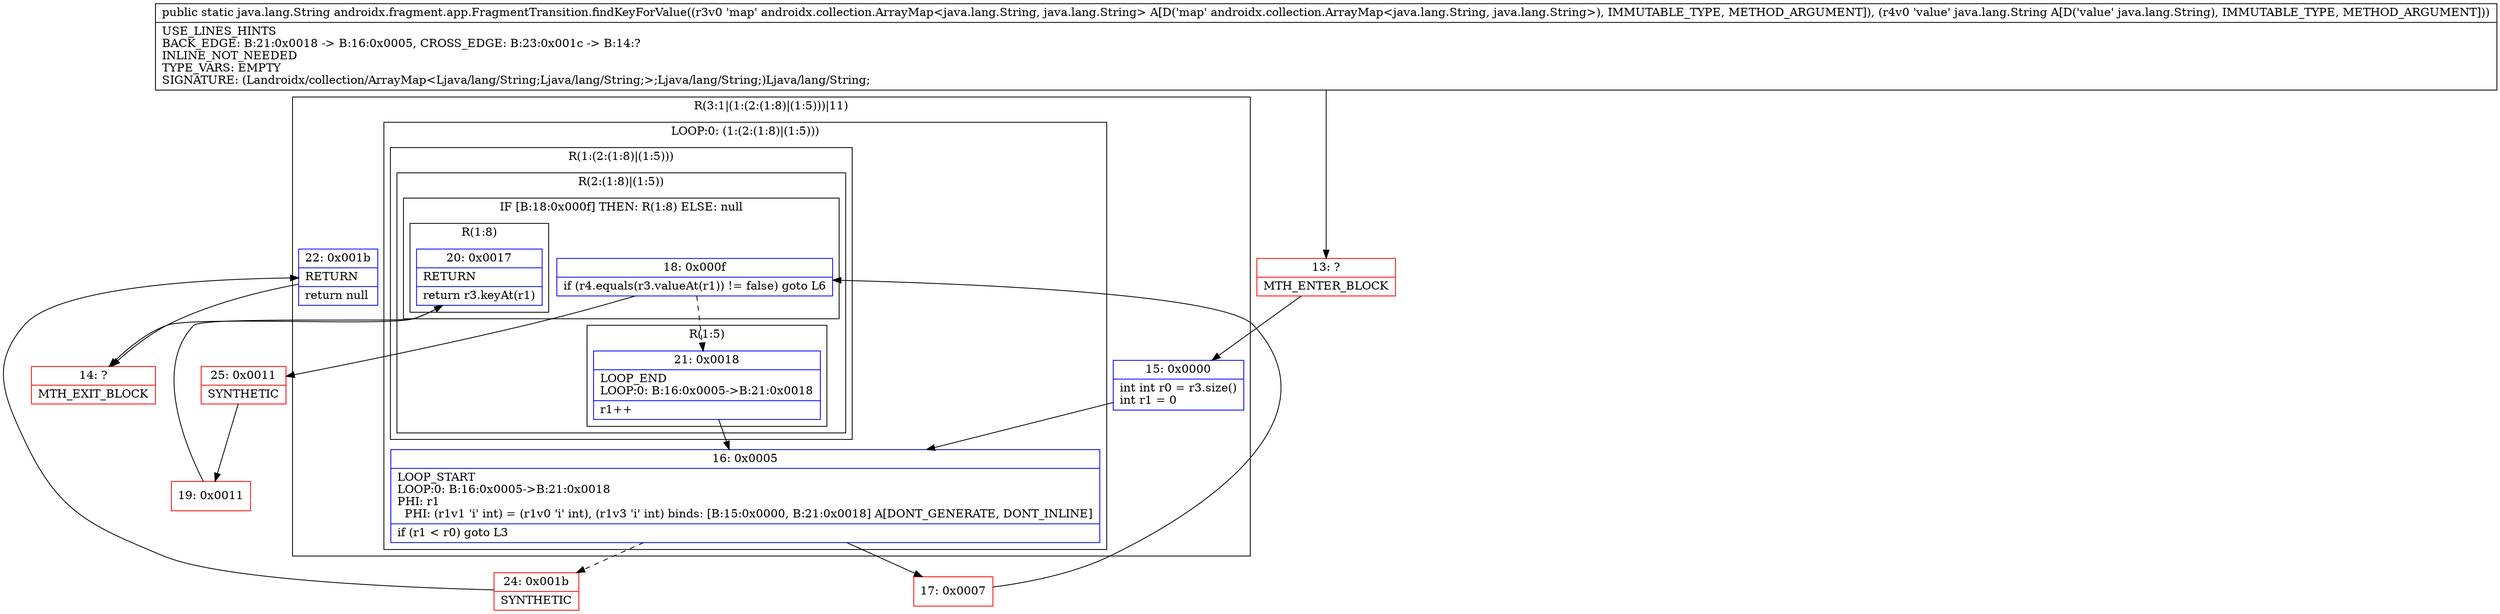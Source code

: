digraph "CFG forandroidx.fragment.app.FragmentTransition.findKeyForValue(Landroidx\/collection\/ArrayMap;Ljava\/lang\/String;)Ljava\/lang\/String;" {
subgraph cluster_Region_1702087843 {
label = "R(3:1|(1:(2:(1:8)|(1:5)))|11)";
node [shape=record,color=blue];
Node_15 [shape=record,label="{15\:\ 0x0000|int int r0 = r3.size()\lint r1 = 0\l}"];
subgraph cluster_LoopRegion_1815788495 {
label = "LOOP:0: (1:(2:(1:8)|(1:5)))";
node [shape=record,color=blue];
Node_16 [shape=record,label="{16\:\ 0x0005|LOOP_START\lLOOP:0: B:16:0x0005\-\>B:21:0x0018\lPHI: r1 \l  PHI: (r1v1 'i' int) = (r1v0 'i' int), (r1v3 'i' int) binds: [B:15:0x0000, B:21:0x0018] A[DONT_GENERATE, DONT_INLINE]\l|if (r1 \< r0) goto L3\l}"];
subgraph cluster_Region_1320542563 {
label = "R(1:(2:(1:8)|(1:5)))";
node [shape=record,color=blue];
subgraph cluster_Region_182903648 {
label = "R(2:(1:8)|(1:5))";
node [shape=record,color=blue];
subgraph cluster_IfRegion_1993910634 {
label = "IF [B:18:0x000f] THEN: R(1:8) ELSE: null";
node [shape=record,color=blue];
Node_18 [shape=record,label="{18\:\ 0x000f|if (r4.equals(r3.valueAt(r1)) != false) goto L6\l}"];
subgraph cluster_Region_229995974 {
label = "R(1:8)";
node [shape=record,color=blue];
Node_20 [shape=record,label="{20\:\ 0x0017|RETURN\l|return r3.keyAt(r1)\l}"];
}
}
subgraph cluster_Region_614705541 {
label = "R(1:5)";
node [shape=record,color=blue];
Node_21 [shape=record,label="{21\:\ 0x0018|LOOP_END\lLOOP:0: B:16:0x0005\-\>B:21:0x0018\l|r1++\l}"];
}
}
}
}
Node_22 [shape=record,label="{22\:\ 0x001b|RETURN\l|return null\l}"];
}
Node_13 [shape=record,color=red,label="{13\:\ ?|MTH_ENTER_BLOCK\l}"];
Node_17 [shape=record,color=red,label="{17\:\ 0x0007}"];
Node_25 [shape=record,color=red,label="{25\:\ 0x0011|SYNTHETIC\l}"];
Node_19 [shape=record,color=red,label="{19\:\ 0x0011}"];
Node_14 [shape=record,color=red,label="{14\:\ ?|MTH_EXIT_BLOCK\l}"];
Node_24 [shape=record,color=red,label="{24\:\ 0x001b|SYNTHETIC\l}"];
MethodNode[shape=record,label="{public static java.lang.String androidx.fragment.app.FragmentTransition.findKeyForValue((r3v0 'map' androidx.collection.ArrayMap\<java.lang.String, java.lang.String\> A[D('map' androidx.collection.ArrayMap\<java.lang.String, java.lang.String\>), IMMUTABLE_TYPE, METHOD_ARGUMENT]), (r4v0 'value' java.lang.String A[D('value' java.lang.String), IMMUTABLE_TYPE, METHOD_ARGUMENT]))  | USE_LINES_HINTS\lBACK_EDGE: B:21:0x0018 \-\> B:16:0x0005, CROSS_EDGE: B:23:0x001c \-\> B:14:?\lINLINE_NOT_NEEDED\lTYPE_VARS: EMPTY\lSIGNATURE: (Landroidx\/collection\/ArrayMap\<Ljava\/lang\/String;Ljava\/lang\/String;\>;Ljava\/lang\/String;)Ljava\/lang\/String;\l}"];
MethodNode -> Node_13;Node_15 -> Node_16;
Node_16 -> Node_17;
Node_16 -> Node_24[style=dashed];
Node_18 -> Node_21[style=dashed];
Node_18 -> Node_25;
Node_20 -> Node_14;
Node_21 -> Node_16;
Node_22 -> Node_14;
Node_13 -> Node_15;
Node_17 -> Node_18;
Node_25 -> Node_19;
Node_19 -> Node_20;
Node_24 -> Node_22;
}

